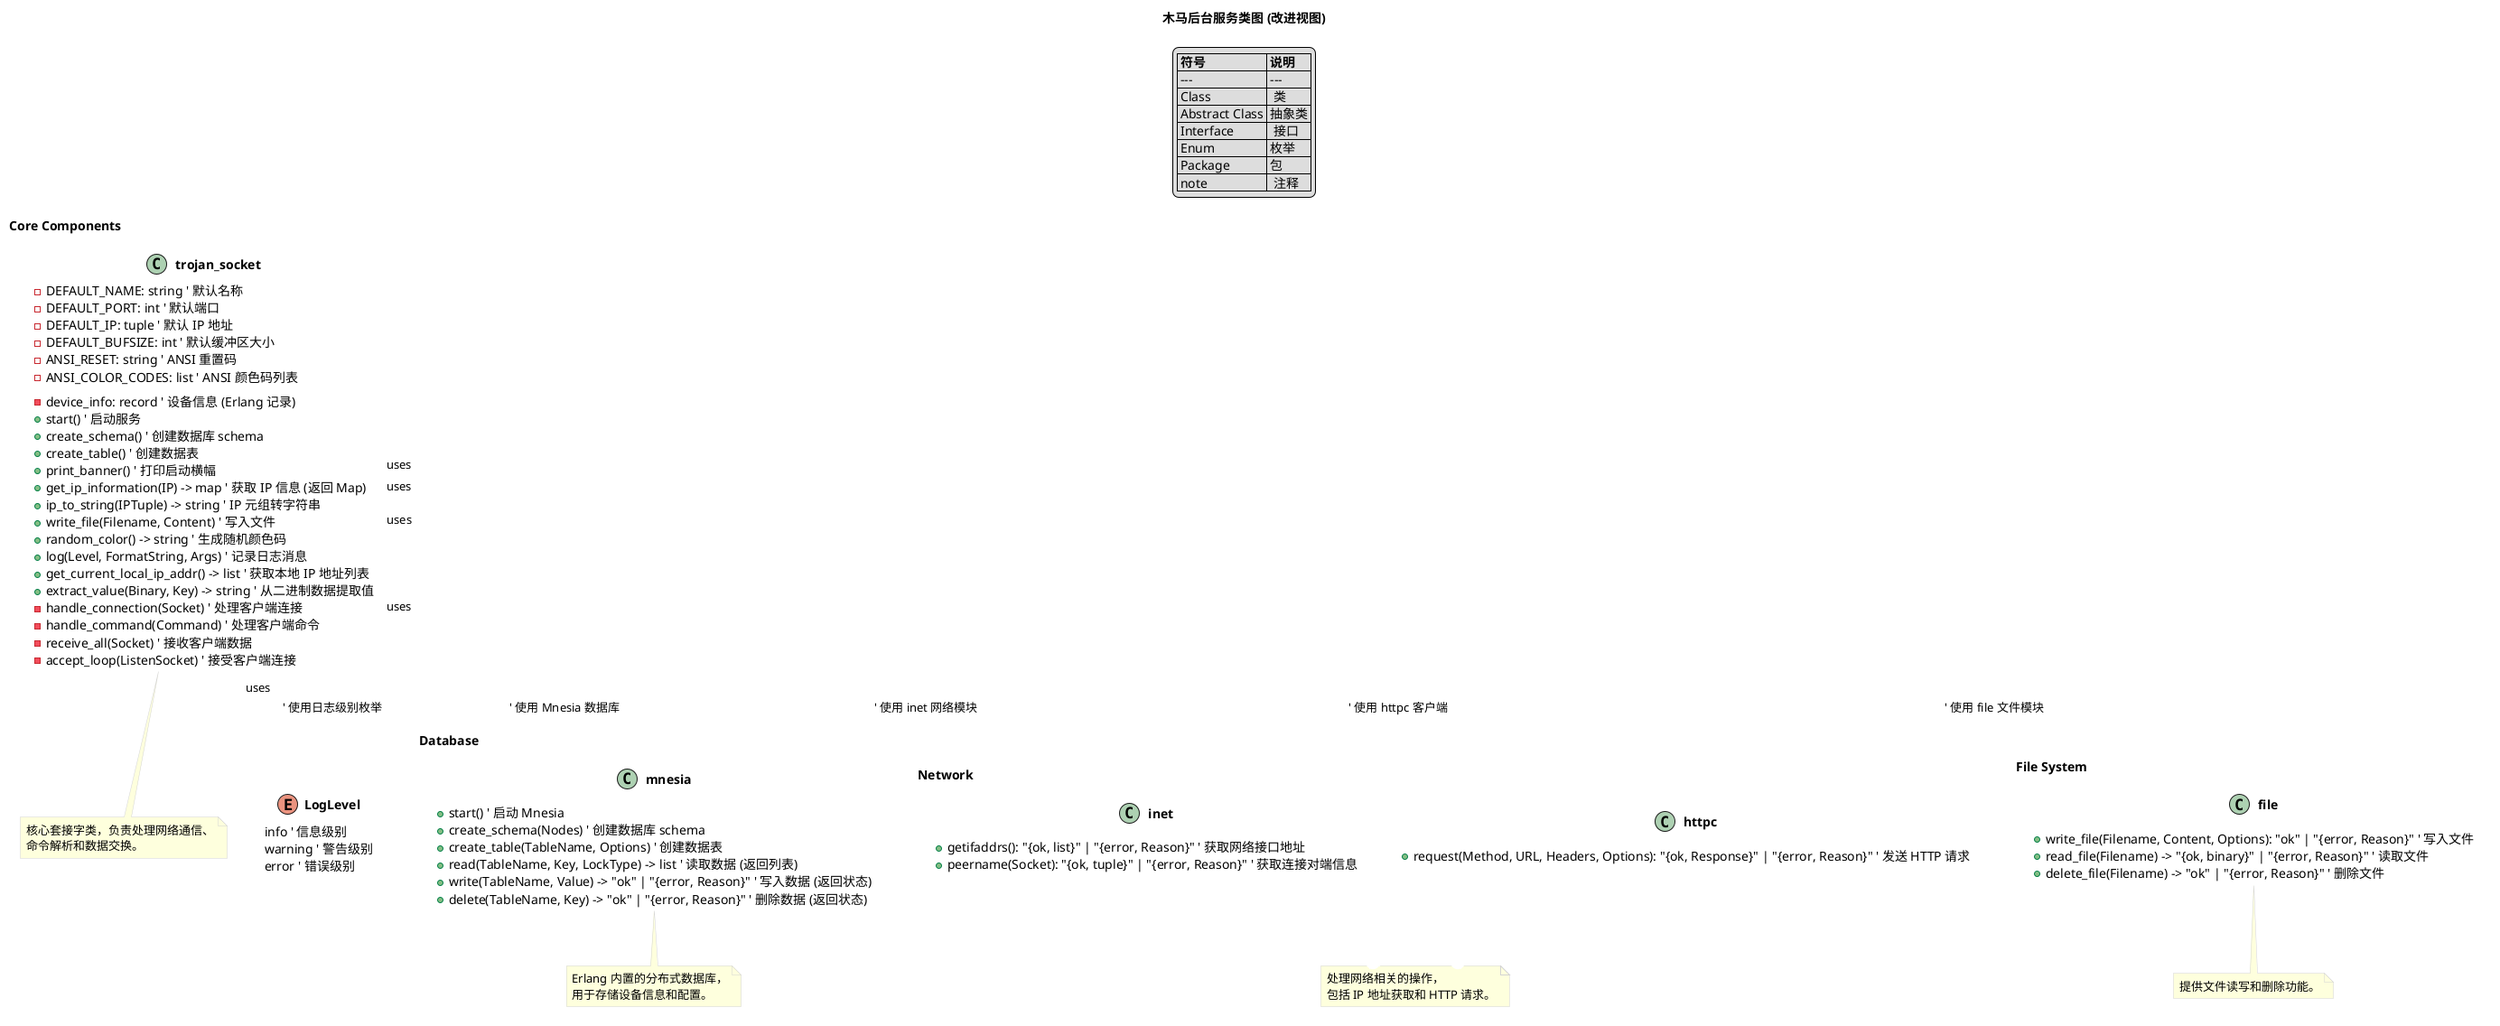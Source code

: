 @startuml
' === 类图 ===
title 木马后台服务类图 (改进视图)

' 样式设置
skinparam class {
  BackgroundColor #FFFFFF ' 白色背景
  BorderColor #6C8EBF  ' 浅蓝色边框
  ArrowColor #6C8EBF    ' 箭头颜色
  FontName Arial          ' 使用 Arial 字体
  Shadowing false      ' 无阴影
  StereotypeFontColor #000000 '构造型字体颜色
  FontStyle Bold
}
skinparam package {
  FontName Arial
  BorderColor #6C8EBF  ' 浅蓝色边框
  BackColor #E0E0E0  ' 浅灰色背景
  FontColor #000000
  FontStyle Bold
}
skinparam roundcorner 15    ' 更大的圆角
skinparam note {
    BackColor #f5f5dc
    BorderColor #d3d3d3
    FontColor #000000
}

' 核心组件
package "Core Components" {
  class trojan_socket {
    - DEFAULT_NAME: string ' 默认名称
    - DEFAULT_PORT: int ' 默认端口
    - DEFAULT_IP: tuple ' 默认 IP 地址
    - DEFAULT_BUFSIZE: int ' 默认缓冲区大小
    - device_info: record ' 设备信息 (Erlang 记录)
    - ANSI_RESET: string ' ANSI 重置码
    - ANSI_COLOR_CODES: list ' ANSI 颜色码列表
    + start() ' 启动服务
    + create_schema() ' 创建数据库 schema
    + create_table() ' 创建数据表
    + print_banner() ' 打印启动横幅
    + get_ip_information(IP) -> map ' 获取 IP 信息 (返回 Map)
    + ip_to_string(IPTuple) -> string ' IP 元组转字符串
    + write_file(Filename, Content) ' 写入文件
    + random_color() -> string ' 生成随机颜色码
    + log(Level, FormatString, Args) ' 记录日志消息
    + get_current_local_ip_addr() -> list ' 获取本地 IP 地址列表
    + extract_value(Binary, Key) -> string ' 从二进制数据提取值
    - handle_connection(Socket) ' 处理客户端连接
    - handle_command(Command) ' 处理客户端命令
    - receive_all(Socket) ' 接收客户端数据
    - accept_loop(ListenSocket) ' 接受客户端连接
  }
  note as TrojanSocketNote
    核心套接字类，负责处理网络通信、
    命令解析和数据交换。
  end note
  

  enum LogLevel {
    info ' 信息级别
    warning ' 警告级别
    error ' 错误级别
  }
  trojan_socket --|> LogLevel : "uses" ' 使用日志级别枚举
  trojan_socket --+ TrojanSocketNote
  

}

' 数据库组件
package "Database" {
  class mnesia {
    + start() ' 启动 Mnesia
    + create_schema(Nodes) ' 创建数据库 schema
    + create_table(TableName, Options) ' 创建数据表
    + read(TableName, Key, LockType) -> list ' 读取数据 (返回列表)
    + write(TableName, Value) -> "ok" | "{error, Reason}" ' 写入数据 (返回状态)
    + delete(TableName, Key) -> "ok" | "{error, Reason}" ' 删除数据 (返回状态)
  }
    note as MnesiaNote
    Erlang 内置的分布式数据库，
    用于存储设备信息和配置。
  end note
  mnesia --+ MnesiaNote
  
}

' 网络组件
package "Network" {
  class inet {
    + getifaddrs(): "{ok, list}" | "{error, Reason}" ' 获取网络接口地址
    + peername(Socket): "{ok, tuple}" | "{error, Reason}" ' 获取连接对端信息
  }
  class httpc {
    + request(Method, URL, Headers, Options): "{ok, Response}" | "{error, Reason}" ' 发送 HTTP 请求
  }
    note as NetworkNote
    处理网络相关的操作，
    包括 IP 地址获取和 HTTP 请求。
  end note
  inet --+ NetworkNote
  httpc --+ NetworkNote
  
}

' 文件系统组件
package "File System" {
  class file {
    + write_file(Filename, Content, Options): "ok" | "{error, Reason}" ' 写入文件
    + read_file(Filename) -> "{ok, binary}" | "{error, Reason}" ' 读取文件
    + delete_file(Filename) -> "ok" | "{error, Reason}" ' 删除文件
  }
    note as FileNote
    提供文件读写和删除功能。
  end note
  file --+ FileNote
  
}

' 关系 (简化表示)
trojan_socket --> mnesia : "uses" ' 使用 Mnesia 数据库
trojan_socket --> inet : "uses" ' 使用 inet 网络模块
trojan_socket --> file : "uses" ' 使用 file 文件模块
trojan_socket --> httpc : "uses" ' 使用 httpc 客户端

' 添加一些图例说明 (可选)
legend top
  |= 符号 |= 说明 |
  | --- | --- |
  | Class |  类  |
  | Abstract Class | 抽象类 |
  | Interface |  接口  |
  | Enum | 枚举 |
  | Package | 包 |
  | note |  注释  |
endlegend

@enduml
